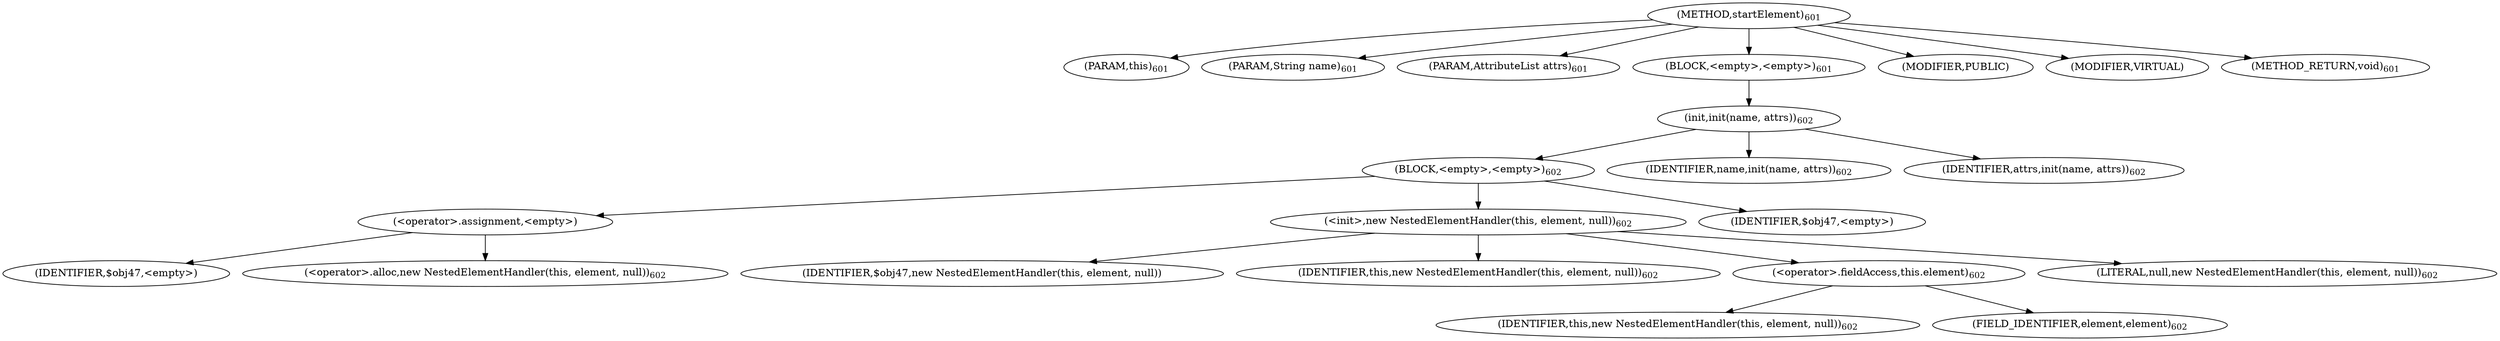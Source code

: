 digraph "startElement" {  
"1971" [label = <(METHOD,startElement)<SUB>601</SUB>> ]
"116" [label = <(PARAM,this)<SUB>601</SUB>> ]
"1972" [label = <(PARAM,String name)<SUB>601</SUB>> ]
"1973" [label = <(PARAM,AttributeList attrs)<SUB>601</SUB>> ]
"1974" [label = <(BLOCK,&lt;empty&gt;,&lt;empty&gt;)<SUB>601</SUB>> ]
"1975" [label = <(init,init(name, attrs))<SUB>602</SUB>> ]
"1976" [label = <(BLOCK,&lt;empty&gt;,&lt;empty&gt;)<SUB>602</SUB>> ]
"1977" [label = <(&lt;operator&gt;.assignment,&lt;empty&gt;)> ]
"1978" [label = <(IDENTIFIER,$obj47,&lt;empty&gt;)> ]
"1979" [label = <(&lt;operator&gt;.alloc,new NestedElementHandler(this, element, null))<SUB>602</SUB>> ]
"1980" [label = <(&lt;init&gt;,new NestedElementHandler(this, element, null))<SUB>602</SUB>> ]
"1981" [label = <(IDENTIFIER,$obj47,new NestedElementHandler(this, element, null))> ]
"115" [label = <(IDENTIFIER,this,new NestedElementHandler(this, element, null))<SUB>602</SUB>> ]
"1982" [label = <(&lt;operator&gt;.fieldAccess,this.element)<SUB>602</SUB>> ]
"1983" [label = <(IDENTIFIER,this,new NestedElementHandler(this, element, null))<SUB>602</SUB>> ]
"1984" [label = <(FIELD_IDENTIFIER,element,element)<SUB>602</SUB>> ]
"1985" [label = <(LITERAL,null,new NestedElementHandler(this, element, null))<SUB>602</SUB>> ]
"1986" [label = <(IDENTIFIER,$obj47,&lt;empty&gt;)> ]
"1987" [label = <(IDENTIFIER,name,init(name, attrs))<SUB>602</SUB>> ]
"1988" [label = <(IDENTIFIER,attrs,init(name, attrs))<SUB>602</SUB>> ]
"1989" [label = <(MODIFIER,PUBLIC)> ]
"1990" [label = <(MODIFIER,VIRTUAL)> ]
"1991" [label = <(METHOD_RETURN,void)<SUB>601</SUB>> ]
  "1971" -> "116" 
  "1971" -> "1972" 
  "1971" -> "1973" 
  "1971" -> "1974" 
  "1971" -> "1989" 
  "1971" -> "1990" 
  "1971" -> "1991" 
  "1974" -> "1975" 
  "1975" -> "1976" 
  "1975" -> "1987" 
  "1975" -> "1988" 
  "1976" -> "1977" 
  "1976" -> "1980" 
  "1976" -> "1986" 
  "1977" -> "1978" 
  "1977" -> "1979" 
  "1980" -> "1981" 
  "1980" -> "115" 
  "1980" -> "1982" 
  "1980" -> "1985" 
  "1982" -> "1983" 
  "1982" -> "1984" 
}
